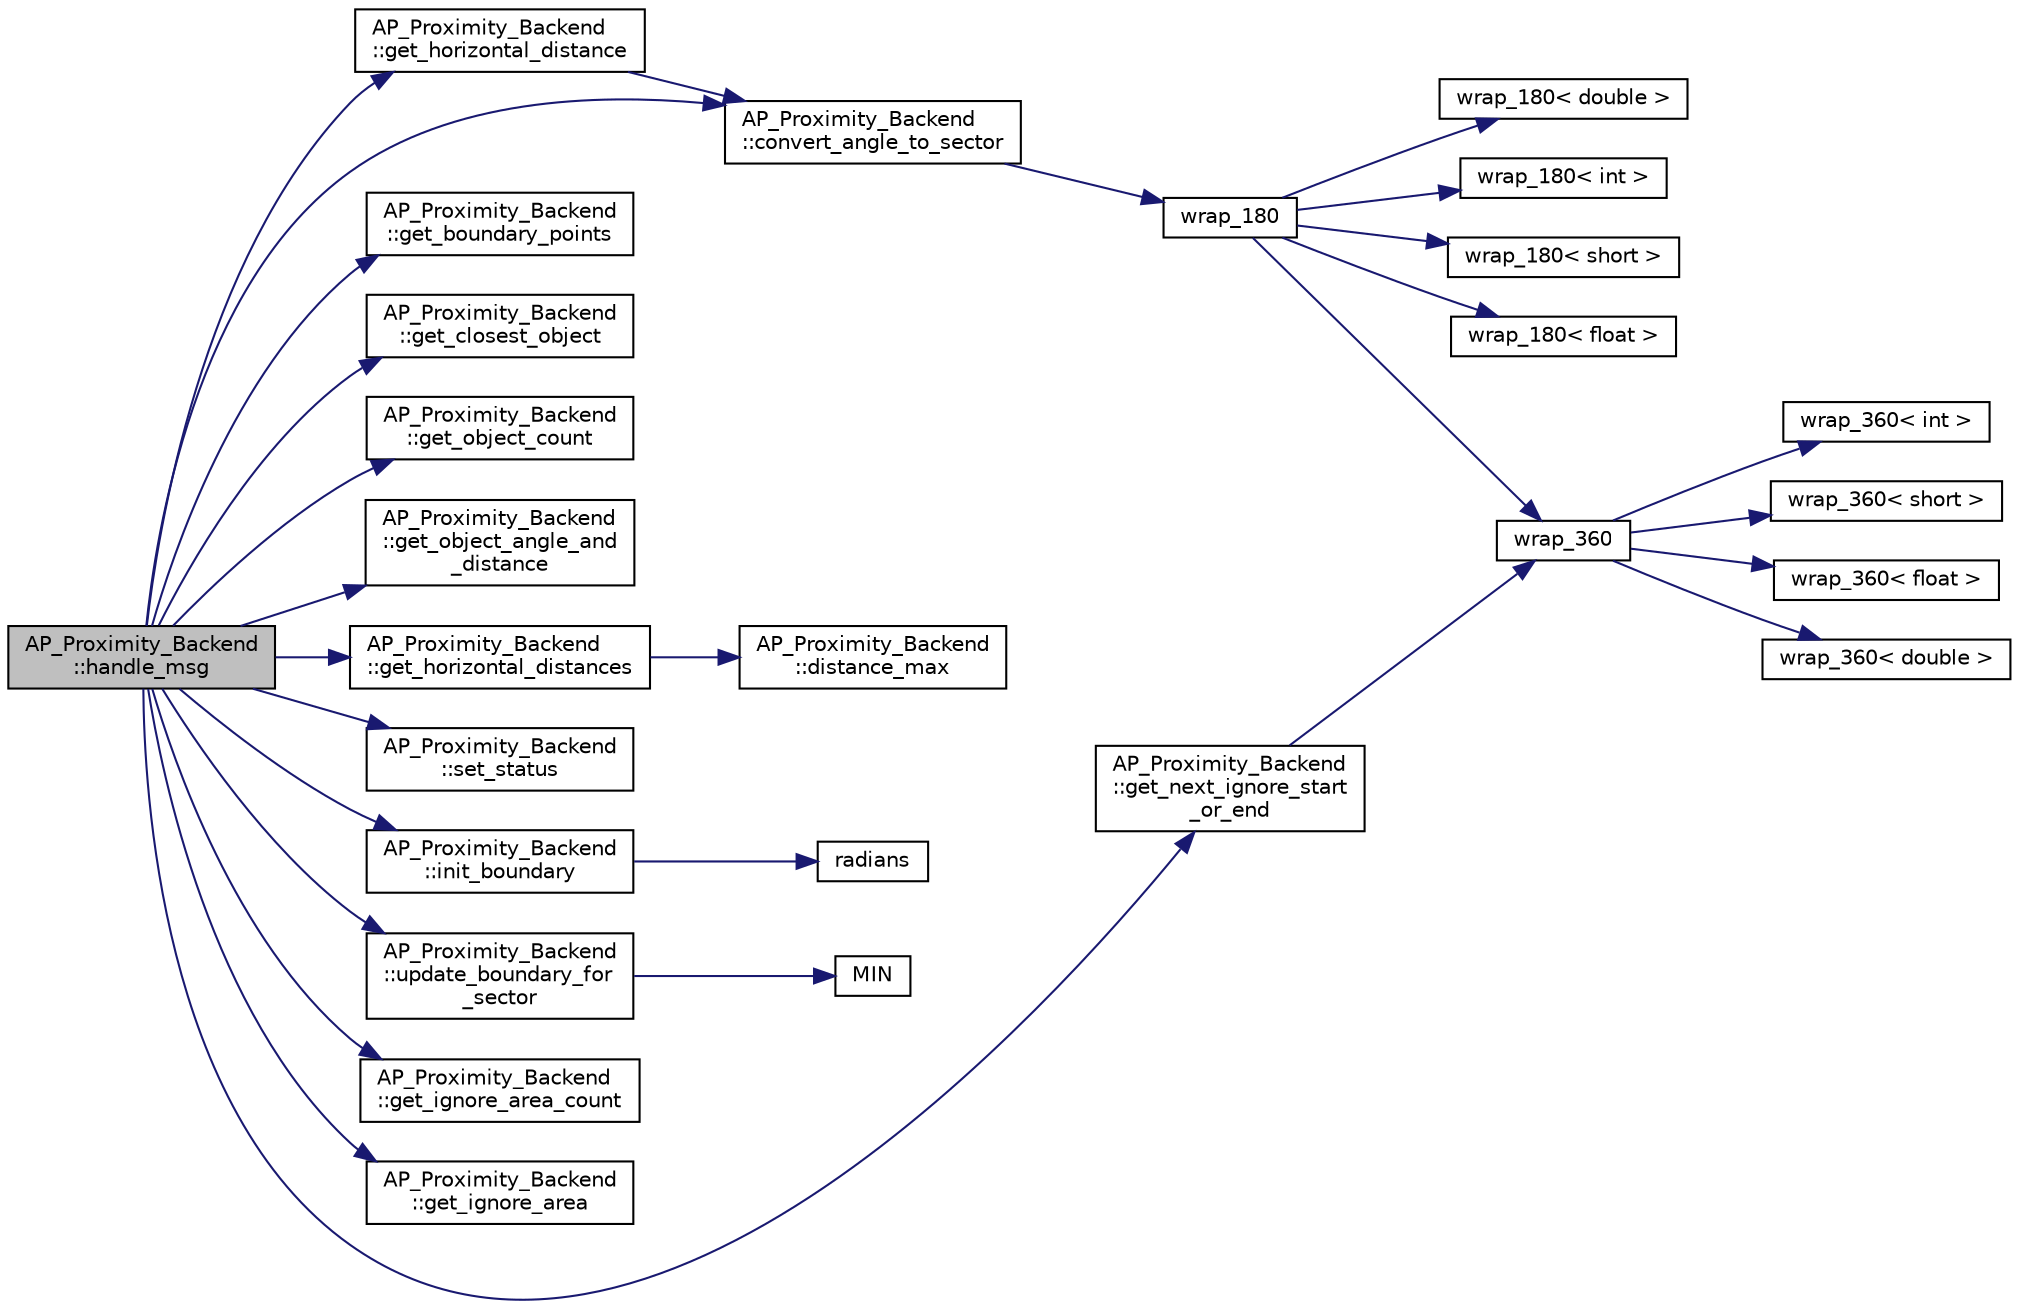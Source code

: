 digraph "AP_Proximity_Backend::handle_msg"
{
 // INTERACTIVE_SVG=YES
  edge [fontname="Helvetica",fontsize="10",labelfontname="Helvetica",labelfontsize="10"];
  node [fontname="Helvetica",fontsize="10",shape=record];
  rankdir="LR";
  Node1 [label="AP_Proximity_Backend\l::handle_msg",height=0.2,width=0.4,color="black", fillcolor="grey75", style="filled", fontcolor="black"];
  Node1 -> Node2 [color="midnightblue",fontsize="10",style="solid",fontname="Helvetica"];
  Node2 [label="AP_Proximity_Backend\l::get_horizontal_distance",height=0.2,width=0.4,color="black", fillcolor="white", style="filled",URL="$classAP__Proximity__Backend.html#aded809bfb82690c08792c668089c405b"];
  Node2 -> Node3 [color="midnightblue",fontsize="10",style="solid",fontname="Helvetica"];
  Node3 [label="AP_Proximity_Backend\l::convert_angle_to_sector",height=0.2,width=0.4,color="black", fillcolor="white", style="filled",URL="$classAP__Proximity__Backend.html#a69b08f5fe399b40d9d1b0f6ee3696a1b"];
  Node3 -> Node4 [color="midnightblue",fontsize="10",style="solid",fontname="Helvetica"];
  Node4 [label="wrap_180",height=0.2,width=0.4,color="black", fillcolor="white", style="filled",URL="$AP__Math_8cpp.html#a603d717bc95dd546b9e2c4da57b88a39"];
  Node4 -> Node5 [color="midnightblue",fontsize="10",style="solid",fontname="Helvetica"];
  Node5 [label="wrap_360",height=0.2,width=0.4,color="black", fillcolor="white", style="filled",URL="$AP__Math_8cpp.html#aac44349f9b159f31fc43fe924d52f7fc"];
  Node5 -> Node6 [color="midnightblue",fontsize="10",style="solid",fontname="Helvetica"];
  Node6 [label="wrap_360\< int \>",height=0.2,width=0.4,color="black", fillcolor="white", style="filled",URL="$AP__Math_8cpp.html#ad909fc5c89c69617f13018963a685bd5"];
  Node5 -> Node7 [color="midnightblue",fontsize="10",style="solid",fontname="Helvetica"];
  Node7 [label="wrap_360\< short \>",height=0.2,width=0.4,color="black", fillcolor="white", style="filled",URL="$AP__Math_8cpp.html#a3c6b3854a342ae989b7c2296b4c6c6ec"];
  Node5 -> Node8 [color="midnightblue",fontsize="10",style="solid",fontname="Helvetica"];
  Node8 [label="wrap_360\< float \>",height=0.2,width=0.4,color="black", fillcolor="white", style="filled",URL="$AP__Math_8cpp.html#ad75d42039e8eda0c32431b8882b46fc4"];
  Node5 -> Node9 [color="midnightblue",fontsize="10",style="solid",fontname="Helvetica"];
  Node9 [label="wrap_360\< double \>",height=0.2,width=0.4,color="black", fillcolor="white", style="filled",URL="$AP__Math_8cpp.html#aaf5c8a69731644be38edeaedbd1b1c8d"];
  Node4 -> Node10 [color="midnightblue",fontsize="10",style="solid",fontname="Helvetica"];
  Node10 [label="wrap_180\< int \>",height=0.2,width=0.4,color="black", fillcolor="white", style="filled",URL="$AP__Math_8cpp.html#a02a2cf5a700e31fcf6b444311939d6f8"];
  Node4 -> Node11 [color="midnightblue",fontsize="10",style="solid",fontname="Helvetica"];
  Node11 [label="wrap_180\< short \>",height=0.2,width=0.4,color="black", fillcolor="white", style="filled",URL="$AP__Math_8cpp.html#a3a086dd71d651cf1d4a28ec87decb8b0"];
  Node4 -> Node12 [color="midnightblue",fontsize="10",style="solid",fontname="Helvetica"];
  Node12 [label="wrap_180\< float \>",height=0.2,width=0.4,color="black", fillcolor="white", style="filled",URL="$AP__Math_8cpp.html#abfa396c065d0b24a9fd841beb6404a7b"];
  Node4 -> Node13 [color="midnightblue",fontsize="10",style="solid",fontname="Helvetica"];
  Node13 [label="wrap_180\< double \>",height=0.2,width=0.4,color="black", fillcolor="white", style="filled",URL="$AP__Math_8cpp.html#addf2d396e8779d86f1296f2fecf105e4"];
  Node1 -> Node14 [color="midnightblue",fontsize="10",style="solid",fontname="Helvetica"];
  Node14 [label="AP_Proximity_Backend\l::get_boundary_points",height=0.2,width=0.4,color="black", fillcolor="white", style="filled",URL="$classAP__Proximity__Backend.html#a0285564537ba74f044b6a6f7b2179a46"];
  Node1 -> Node15 [color="midnightblue",fontsize="10",style="solid",fontname="Helvetica"];
  Node15 [label="AP_Proximity_Backend\l::get_closest_object",height=0.2,width=0.4,color="black", fillcolor="white", style="filled",URL="$classAP__Proximity__Backend.html#a50226df3e0c6e5f609f82ce73bc1197a"];
  Node1 -> Node16 [color="midnightblue",fontsize="10",style="solid",fontname="Helvetica"];
  Node16 [label="AP_Proximity_Backend\l::get_object_count",height=0.2,width=0.4,color="black", fillcolor="white", style="filled",URL="$classAP__Proximity__Backend.html#a12a1f987c69e46e5810c21642f74dacb"];
  Node1 -> Node17 [color="midnightblue",fontsize="10",style="solid",fontname="Helvetica"];
  Node17 [label="AP_Proximity_Backend\l::get_object_angle_and\l_distance",height=0.2,width=0.4,color="black", fillcolor="white", style="filled",URL="$classAP__Proximity__Backend.html#a198aa06ede4f08e235df52af1bd817ae"];
  Node1 -> Node18 [color="midnightblue",fontsize="10",style="solid",fontname="Helvetica"];
  Node18 [label="AP_Proximity_Backend\l::get_horizontal_distances",height=0.2,width=0.4,color="black", fillcolor="white", style="filled",URL="$classAP__Proximity__Backend.html#aa991bdb4ff6160c373138404abf95881"];
  Node18 -> Node19 [color="midnightblue",fontsize="10",style="solid",fontname="Helvetica"];
  Node19 [label="AP_Proximity_Backend\l::distance_max",height=0.2,width=0.4,color="black", fillcolor="white", style="filled",URL="$classAP__Proximity__Backend.html#a95642cf035b9219ee43efdd32d568e8f"];
  Node1 -> Node20 [color="midnightblue",fontsize="10",style="solid",fontname="Helvetica"];
  Node20 [label="AP_Proximity_Backend\l::set_status",height=0.2,width=0.4,color="black", fillcolor="white", style="filled",URL="$classAP__Proximity__Backend.html#aeaa3bfadaa564370cbff7e89e08547cf"];
  Node1 -> Node3 [color="midnightblue",fontsize="10",style="solid",fontname="Helvetica"];
  Node1 -> Node21 [color="midnightblue",fontsize="10",style="solid",fontname="Helvetica"];
  Node21 [label="AP_Proximity_Backend\l::init_boundary",height=0.2,width=0.4,color="black", fillcolor="white", style="filled",URL="$classAP__Proximity__Backend.html#a9cf007a88f349d1bf9c3332448c4a122"];
  Node21 -> Node22 [color="midnightblue",fontsize="10",style="solid",fontname="Helvetica"];
  Node22 [label="radians",height=0.2,width=0.4,color="black", fillcolor="white", style="filled",URL="$AP__Math_8h.html#a75b14352ec1c95a8276af9a0813cfdc3"];
  Node1 -> Node23 [color="midnightblue",fontsize="10",style="solid",fontname="Helvetica"];
  Node23 [label="AP_Proximity_Backend\l::update_boundary_for\l_sector",height=0.2,width=0.4,color="black", fillcolor="white", style="filled",URL="$classAP__Proximity__Backend.html#ae473136f4c50218d71a9c18886892edc"];
  Node23 -> Node24 [color="midnightblue",fontsize="10",style="solid",fontname="Helvetica"];
  Node24 [label="MIN",height=0.2,width=0.4,color="black", fillcolor="white", style="filled",URL="$AP__Math_8h.html#a6b187a3fa1e9f663e89175e7e8e213d6"];
  Node1 -> Node25 [color="midnightblue",fontsize="10",style="solid",fontname="Helvetica"];
  Node25 [label="AP_Proximity_Backend\l::get_ignore_area_count",height=0.2,width=0.4,color="black", fillcolor="white", style="filled",URL="$classAP__Proximity__Backend.html#a3a78fdc164765b1fe3835cc8d4898ce2"];
  Node1 -> Node26 [color="midnightblue",fontsize="10",style="solid",fontname="Helvetica"];
  Node26 [label="AP_Proximity_Backend\l::get_ignore_area",height=0.2,width=0.4,color="black", fillcolor="white", style="filled",URL="$classAP__Proximity__Backend.html#a18a3d7c739b0c97028d0adfa6aac7429"];
  Node1 -> Node27 [color="midnightblue",fontsize="10",style="solid",fontname="Helvetica"];
  Node27 [label="AP_Proximity_Backend\l::get_next_ignore_start\l_or_end",height=0.2,width=0.4,color="black", fillcolor="white", style="filled",URL="$classAP__Proximity__Backend.html#a69fd8be9955e8077b9ad921e1bb4f3ab"];
  Node27 -> Node5 [color="midnightblue",fontsize="10",style="solid",fontname="Helvetica"];
}
